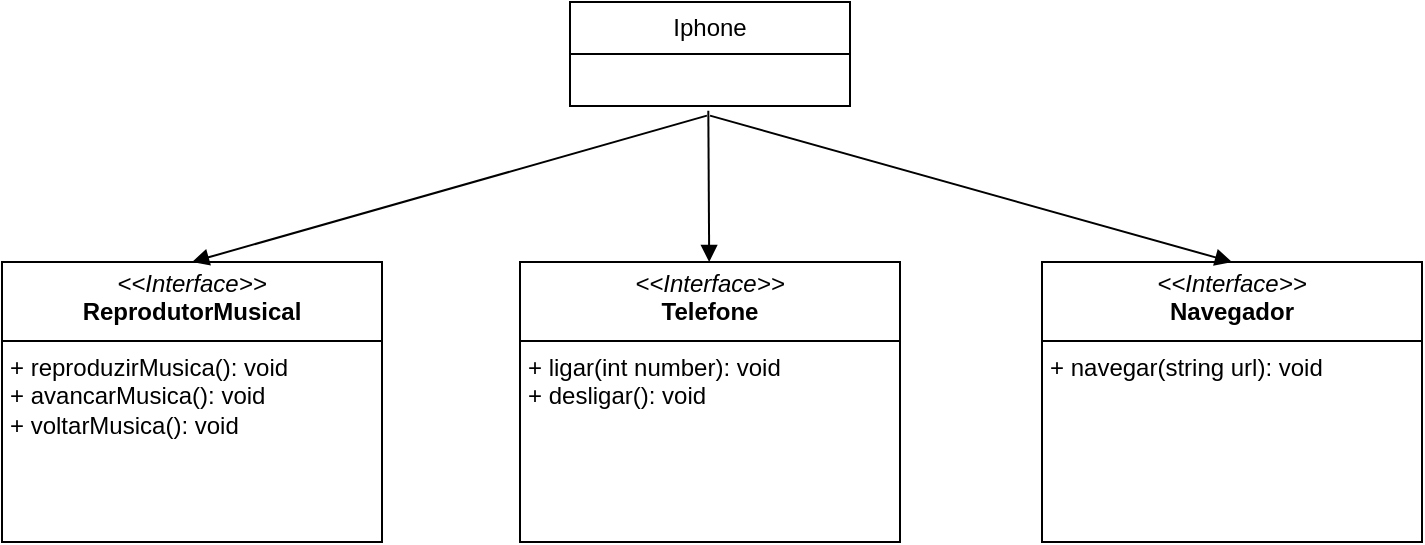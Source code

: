 <mxfile version="24.7.7">
  <diagram name="Página-1" id="cvrEzOGQhBLAT-Mzsht5">
    <mxGraphModel dx="1050" dy="522" grid="1" gridSize="10" guides="1" tooltips="1" connect="1" arrows="1" fold="1" page="1" pageScale="1" pageWidth="827" pageHeight="1169" math="0" shadow="0">
      <root>
        <mxCell id="0" />
        <mxCell id="1" parent="0" />
        <mxCell id="yVBCGOggtp3FxSzdJZOW-14" value="&lt;p style=&quot;margin:0px;margin-top:4px;text-align:center;&quot;&gt;&lt;i&gt;&amp;lt;&amp;lt;Interface&amp;gt;&amp;gt;&lt;/i&gt;&lt;br&gt;&lt;b&gt;ReprodutorMusical&lt;/b&gt;&lt;/p&gt;&lt;hr size=&quot;1&quot; style=&quot;border-style:solid;&quot;&gt;&lt;p style=&quot;margin:0px;margin-left:4px;&quot;&gt;+ reproduzirMusica(): void&lt;br&gt;&lt;/p&gt;&lt;p style=&quot;margin:0px;margin-left:4px;&quot;&gt;+ avancarMusica(): void&lt;br&gt;&lt;/p&gt;&lt;p style=&quot;margin:0px;margin-left:4px;&quot;&gt;+ voltarMusica(): void&lt;/p&gt;" style="verticalAlign=top;align=left;overflow=fill;html=1;whiteSpace=wrap;" vertex="1" parent="1">
          <mxGeometry x="60" y="220" width="190" height="140" as="geometry" />
        </mxCell>
        <mxCell id="yVBCGOggtp3FxSzdJZOW-15" value="&lt;p style=&quot;margin:0px;margin-top:4px;text-align:center;&quot;&gt;&lt;i&gt;&amp;lt;&amp;lt;Interface&amp;gt;&amp;gt;&lt;/i&gt;&lt;br&gt;&lt;b&gt;Telefone&lt;/b&gt;&lt;/p&gt;&lt;hr size=&quot;1&quot; style=&quot;border-style:solid;&quot;&gt;&lt;p style=&quot;margin:0px;margin-left:4px;&quot;&gt;&lt;/p&gt;&lt;p style=&quot;margin:0px;margin-left:4px;&quot;&gt;+ ligar(int number): void&lt;/p&gt;&lt;p style=&quot;margin:0px;margin-left:4px;&quot;&gt;+ desligar(): void&lt;/p&gt;" style="verticalAlign=top;align=left;overflow=fill;html=1;whiteSpace=wrap;" vertex="1" parent="1">
          <mxGeometry x="319" y="220" width="190" height="140" as="geometry" />
        </mxCell>
        <mxCell id="yVBCGOggtp3FxSzdJZOW-16" value="&lt;p style=&quot;margin:0px;margin-top:4px;text-align:center;&quot;&gt;&lt;i&gt;&amp;lt;&amp;lt;Interface&amp;gt;&amp;gt;&lt;/i&gt;&lt;br&gt;&lt;b&gt;Navegador&lt;/b&gt;&lt;/p&gt;&lt;hr size=&quot;1&quot; style=&quot;border-style:solid;&quot;&gt;&lt;p style=&quot;margin:0px;margin-left:4px;&quot;&gt;&lt;/p&gt;&lt;p style=&quot;margin:0px;margin-left:4px;&quot;&gt;+ navegar(string url): void&lt;/p&gt;" style="verticalAlign=top;align=left;overflow=fill;html=1;whiteSpace=wrap;" vertex="1" parent="1">
          <mxGeometry x="580" y="220" width="190" height="140" as="geometry" />
        </mxCell>
        <mxCell id="yVBCGOggtp3FxSzdJZOW-17" value="Iphone" style="swimlane;fontStyle=0;childLayout=stackLayout;horizontal=1;startSize=26;fillColor=none;horizontalStack=0;resizeParent=1;resizeParentMax=0;resizeLast=0;collapsible=1;marginBottom=0;whiteSpace=wrap;html=1;" vertex="1" parent="1">
          <mxGeometry x="344" y="90" width="140" height="52" as="geometry" />
        </mxCell>
        <mxCell id="yVBCGOggtp3FxSzdJZOW-21" value="" style="html=1;verticalAlign=bottom;endArrow=block;curved=0;rounded=0;exitX=0.489;exitY=1.108;exitDx=0;exitDy=0;exitPerimeter=0;entryX=0.5;entryY=0;entryDx=0;entryDy=0;" edge="1" parent="1" target="yVBCGOggtp3FxSzdJZOW-14">
          <mxGeometry width="80" relative="1" as="geometry">
            <mxPoint x="412.46" y="146.808" as="sourcePoint" />
            <mxPoint x="450" y="270" as="targetPoint" />
          </mxGeometry>
        </mxCell>
        <mxCell id="yVBCGOggtp3FxSzdJZOW-22" value="" style="html=1;verticalAlign=bottom;endArrow=block;curved=0;rounded=0;exitX=0.494;exitY=1.015;exitDx=0;exitDy=0;exitPerimeter=0;" edge="1" parent="1" target="yVBCGOggtp3FxSzdJZOW-15">
          <mxGeometry width="80" relative="1" as="geometry">
            <mxPoint x="413.16" y="144.39" as="sourcePoint" />
            <mxPoint x="165" y="230" as="targetPoint" />
          </mxGeometry>
        </mxCell>
        <mxCell id="yVBCGOggtp3FxSzdJZOW-23" value="" style="html=1;verticalAlign=bottom;endArrow=block;curved=0;rounded=0;exitX=0.5;exitY=1.108;exitDx=0;exitDy=0;exitPerimeter=0;entryX=0.5;entryY=0;entryDx=0;entryDy=0;" edge="1" parent="1" target="yVBCGOggtp3FxSzdJZOW-16">
          <mxGeometry width="80" relative="1" as="geometry">
            <mxPoint x="414" y="146.808" as="sourcePoint" />
            <mxPoint x="175" y="240" as="targetPoint" />
          </mxGeometry>
        </mxCell>
      </root>
    </mxGraphModel>
  </diagram>
</mxfile>
